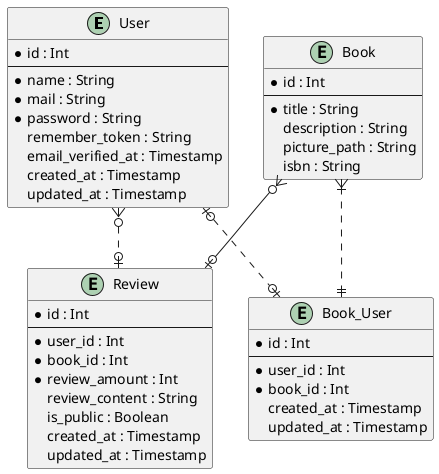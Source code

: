 @startuml database diagram

    entity "User" {
        * id : Int
        --
        * name : String
        * mail : String
        * password : String
        remember_token : String
        email_verified_at : Timestamp
        created_at : Timestamp
        updated_at : Timestamp
    }

    entity "Book" {
        * id : Int
        --
        * title : String
        description : String
        picture_path : String
        isbn : String
    }

    entity "Review" {
        * id : Int
        --
        * user_id : Int
        * book_id : Int
        * review_amount : Int
        review_content : String
        is_public : Boolean
        created_at : Timestamp
        updated_at : Timestamp
    }

    entity "Book_User" {
        * id : Int
        --
        * user_id : Int
        * book_id : Int
        created_at : Timestamp
        updated_at : Timestamp
    }

    "User" |o..o| "Book_User"
    "Book" }|..|| "Book_User"
    "User" }o..o| "Review"
    "Book" }o--o| "Review"

@enduml
